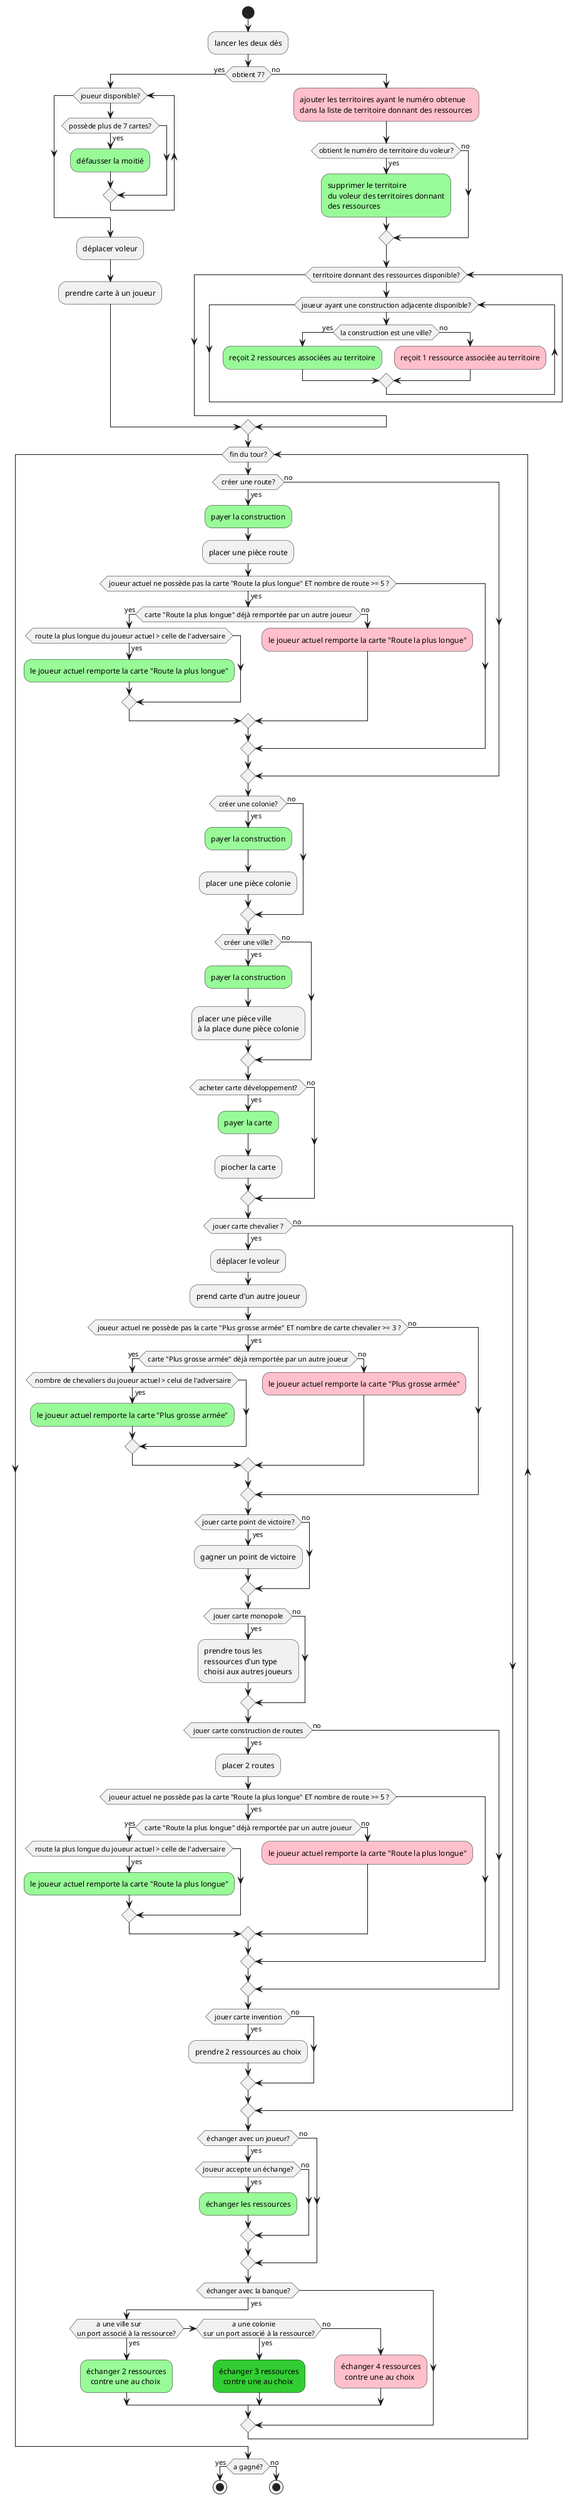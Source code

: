 @startuml
start
:lancer les deux dés;
if (obtient 7?) then (yes)
  while (joueur disponible?)
    if (possède plus de 7 cartes?) then (yes)
      #PaleGreen:défausser la moitié;
    endif
  endwhile
  :déplacer voleur;
  :prendre carte à un joueur;
else (no)
#Pink:ajouter les territoires ayant le numéro obtenue 
dans la liste de territoire donnant des ressources;
if (obtient le numéro de territoire du voleur?) then (yes)
#PaleGreen:supprimer le territoire
du voleur des territoires donnant
des ressources;
else (no)
endif
while (territoire donnant des ressources disponible?)
  while (joueur ayant une construction adjacente disponible?)
    if (la construction est une ville?) then (yes)
      #PaleGreen:reçoit 2 ressources associées au territoire;
    else (no)
      #Pink:reçoit 1 ressource associée au territoire;
    endif
  endwhile
endwhile
endif
while (fin du tour?)
if ( créer une route? ) then (yes)
  #PaleGreen:payer la construction;
  :placer une pièce route;
  if ( joueur actuel ne possède pas la carte "Route la plus longue" ET nombre de route >= 5 ?) then (yes)
    if ( carte "Route la plus longue" déjà remportée par un autre joueur ) then (yes)
      if ( route la plus longue du joueur actuel > celle de l'adversaire) then (yes)
        #PaleGreen:le joueur actuel remporte la carte "Route la plus longue";
      endif
    else (no)
      #Pink:le joueur actuel remporte la carte "Route la plus longue";
    endif
  endif
else (no)
endif
if ( créer une colonie? ) then (yes)
  #PaleGreen:payer la construction;
  :placer une pièce colonie;
else (no)
endif
if ( créer une ville? ) then (yes)
  #PaleGreen:payer la construction;
  :placer une pièce ville
à la place dune pièce colonie;
else (no)
endif
if ( acheter carte développement? ) then (yes)
  #PaleGreen:payer la carte;
  :piocher la carte;
else (no)
endif
if ( jouer carte chevalier ? ) then (yes)
  :déplacer le voleur;
  :prend carte d’un autre joueur;
  if ( joueur actuel ne possède pas la carte "Plus grosse armée" ET nombre de carte chevalier >= 3 ?) then (yes)
    if ( carte "Plus grosse armée" déjà remportée par un autre joueur ) then (yes)
      if ( nombre de chevaliers du joueur actuel > celui de l'adversaire) then (yes)
        #PaleGreen:le joueur actuel remporte la carte "Plus grosse armée";
      endif
    else (no)
      #Pink:le joueur actuel remporte la carte "Plus grosse armée";
    endif
else (no)
 endif
if (jouer carte point de victoire?) then ( yes)
  :gagner un point de victoire;
else (no)
endif
if ( jouer carte monopole ) then (yes)
  :prendre tous les 
ressources d'un type
choisi aux autres joueurs;
else (no)
endif
if( jouer carte construction de routes ) then (yes)
  :placer 2 routes;
  if ( joueur actuel ne possède pas la carte "Route la plus longue" ET nombre de route >= 5 ?) then (yes)
    if ( carte "Route la plus longue" déjà remportée par un autre joueur ) then (yes)
      if ( route la plus longue du joueur actuel > celle de l'adversaire) then (yes)
        #PaleGreen:le joueur actuel remporte la carte "Route la plus longue";
      endif
    else (no)
      #Pink:le joueur actuel remporte la carte "Route la plus longue";
    endif
  endif
else (no)
endif
if( jouer carte invention ) then (yes)
  :prendre 2 ressources au choix;
else (no)
endif
else (no)
endif
if ( échanger avec un joueur? ) then (yes)
  if (joueur accepte un échange?) then (yes)
    #PaleGreen:échanger les ressources;
  else (no)
  endif
else (no)
endif
if ( échanger avec la banque? ) then (yes)
  if (           a une ville sur 
un port associé à la ressource?) then (yes)
    #PaleGreen:échanger 2 ressources 
      contre une au choix;
  elseif (                a une colonie 
sur un port associé à la ressource?) then (yes)
    #LimeGreen:échanger 3 ressources 
      contre une au choix;
  else (no)
    #Pink:échanger 4 ressources 
      contre une au choix;
  endif
endif
endwhile
if (a gagné?) then (yes)
stop
else (no)
stop
endif
@enduml
